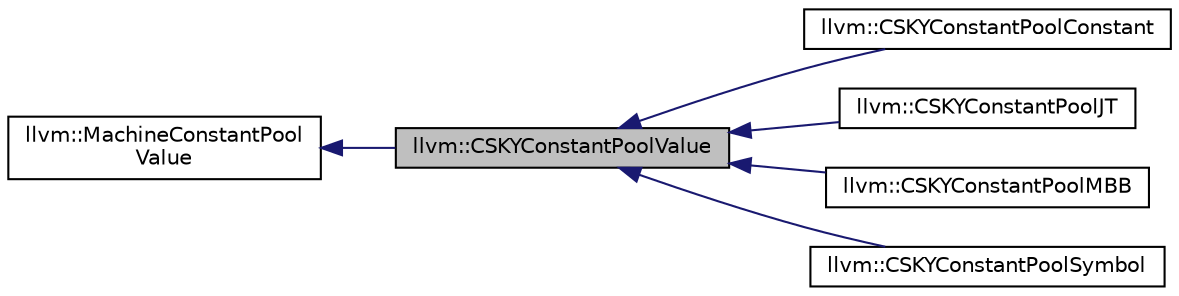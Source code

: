 digraph "llvm::CSKYConstantPoolValue"
{
 // LATEX_PDF_SIZE
  bgcolor="transparent";
  edge [fontname="Helvetica",fontsize="10",labelfontname="Helvetica",labelfontsize="10"];
  node [fontname="Helvetica",fontsize="10",shape=record];
  rankdir="LR";
  Node1 [label="llvm::CSKYConstantPoolValue",height=0.2,width=0.4,color="black", fillcolor="grey75", style="filled", fontcolor="black",tooltip="CSKYConstantPoolValue - CSKY specific constantpool value."];
  Node2 -> Node1 [dir="back",color="midnightblue",fontsize="10",style="solid",fontname="Helvetica"];
  Node2 [label="llvm::MachineConstantPool\lValue",height=0.2,width=0.4,color="black",URL="$classllvm_1_1MachineConstantPoolValue.html",tooltip="Abstract base class for all machine specific constantpool value subclasses."];
  Node1 -> Node3 [dir="back",color="midnightblue",fontsize="10",style="solid",fontname="Helvetica"];
  Node3 [label="llvm::CSKYConstantPoolConstant",height=0.2,width=0.4,color="black",URL="$classllvm_1_1CSKYConstantPoolConstant.html",tooltip="CSKY-specific constant pool values for Constants, Functions, and BlockAddresses."];
  Node1 -> Node4 [dir="back",color="midnightblue",fontsize="10",style="solid",fontname="Helvetica"];
  Node4 [label="llvm::CSKYConstantPoolJT",height=0.2,width=0.4,color="black",URL="$classllvm_1_1CSKYConstantPoolJT.html",tooltip="CSKY-specific constantpool value of a jump table."];
  Node1 -> Node5 [dir="back",color="midnightblue",fontsize="10",style="solid",fontname="Helvetica"];
  Node5 [label="llvm::CSKYConstantPoolMBB",height=0.2,width=0.4,color="black",URL="$classllvm_1_1CSKYConstantPoolMBB.html",tooltip="CSKYConstantPoolMBB - CSKY-specific constantpool value of a machine basic block."];
  Node1 -> Node6 [dir="back",color="midnightblue",fontsize="10",style="solid",fontname="Helvetica"];
  Node6 [label="llvm::CSKYConstantPoolSymbol",height=0.2,width=0.4,color="black",URL="$classllvm_1_1CSKYConstantPoolSymbol.html",tooltip="CSKYConstantPoolSymbol - CSKY-specific constantpool values for external symbols."];
}
